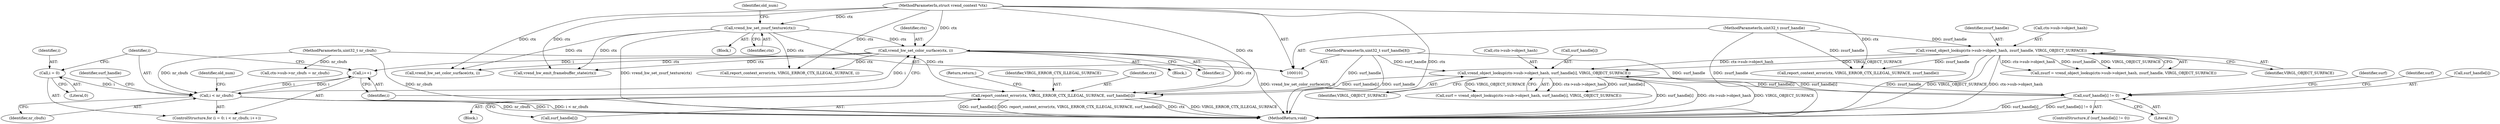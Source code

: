 digraph "1_virglrenderer_48f67f60967f963b698ec8df57ec6912a43d6282_0@array" {
"1000227" [label="(Call,report_context_error(ctx, VIRGL_ERROR_CTX_ILLEGAL_SURFACE, surf_handle[i]))"];
"1000259" [label="(Call,vrend_hw_set_color_surface(ctx, i))"];
"1000171" [label="(Call,vrend_hw_set_zsurf_texture(ctx))"];
"1000102" [label="(MethodParameterIn,struct vrend_context *ctx)"];
"1000198" [label="(Call,i < nr_cbufs)"];
"1000195" [label="(Call,i = 0)"];
"1000201" [label="(Call,i++)"];
"1000103" [label="(MethodParameterIn,uint32_t nr_cbufs)"];
"1000213" [label="(Call,vrend_object_lookup(ctx->sub->object_hash, surf_handle[i], VIRGL_OBJECT_SURFACE))"];
"1000133" [label="(Call,vrend_object_lookup(ctx->sub->object_hash, zsurf_handle, VIRGL_OBJECT_SURFACE))"];
"1000105" [label="(MethodParameterIn,uint32_t zsurf_handle)"];
"1000205" [label="(Call,surf_handle[i] != 0)"];
"1000104" [label="(MethodParameterIn,uint32_t surf_handle[8])"];
"1000105" [label="(MethodParameterIn,uint32_t zsurf_handle)"];
"1000219" [label="(Call,surf_handle[i])"];
"1000530" [label="(MethodReturn,void)"];
"1000145" [label="(Call,report_context_error(ctx, VIRGL_ERROR_CTX_ILLEGAL_SURFACE, zsurf_handle))"];
"1000131" [label="(Call,zsurf = vrend_object_lookup(ctx->sub->object_hash, zsurf_handle, VIRGL_OBJECT_SURFACE))"];
"1000491" [label="(Call,vrend_hw_emit_framebuffer_state(ctx))"];
"1000172" [label="(Identifier,ctx)"];
"1000140" [label="(Identifier,VIRGL_OBJECT_SURFACE)"];
"1000209" [label="(Literal,0)"];
"1000212" [label="(Identifier,surf)"];
"1000222" [label="(Identifier,VIRGL_OBJECT_SURFACE)"];
"1000233" [label="(Return,return;)"];
"1000236" [label="(Identifier,surf)"];
"1000199" [label="(Identifier,i)"];
"1000206" [label="(Call,surf_handle[i])"];
"1000408" [label="(Call,report_context_error(ctx, VIRGL_ERROR_CTX_ILLEGAL_SURFACE, i))"];
"1000295" [label="(Call,vrend_hw_set_color_surface(ctx, i))"];
"1000197" [label="(Literal,0)"];
"1000248" [label="(Block,)"];
"1000204" [label="(ControlStructure,if (surf_handle[i] != 0))"];
"1000162" [label="(Block,)"];
"1000226" [label="(Block,)"];
"1000261" [label="(Identifier,i)"];
"1000230" [label="(Call,surf_handle[i])"];
"1000134" [label="(Call,ctx->sub->object_hash)"];
"1000180" [label="(Call,ctx->sub->nr_cbufs = nr_cbufs)"];
"1000194" [label="(ControlStructure,for (i = 0; i < nr_cbufs; i++))"];
"1000198" [label="(Call,i < nr_cbufs)"];
"1000214" [label="(Call,ctx->sub->object_hash)"];
"1000195" [label="(Call,i = 0)"];
"1000196" [label="(Identifier,i)"];
"1000227" [label="(Call,report_context_error(ctx, VIRGL_ERROR_CTX_ILLEGAL_SURFACE, surf_handle[i]))"];
"1000174" [label="(Identifier,old_num)"];
"1000229" [label="(Identifier,VIRGL_ERROR_CTX_ILLEGAL_SURFACE)"];
"1000259" [label="(Call,vrend_hw_set_color_surface(ctx, i))"];
"1000139" [label="(Identifier,zsurf_handle)"];
"1000211" [label="(Call,surf = vrend_object_lookup(ctx->sub->object_hash, surf_handle[i], VIRGL_OBJECT_SURFACE))"];
"1000171" [label="(Call,vrend_hw_set_zsurf_texture(ctx))"];
"1000103" [label="(MethodParameterIn,uint32_t nr_cbufs)"];
"1000213" [label="(Call,vrend_object_lookup(ctx->sub->object_hash, surf_handle[i], VIRGL_OBJECT_SURFACE))"];
"1000207" [label="(Identifier,surf_handle)"];
"1000264" [label="(Identifier,old_num)"];
"1000205" [label="(Call,surf_handle[i] != 0)"];
"1000260" [label="(Identifier,ctx)"];
"1000202" [label="(Identifier,i)"];
"1000104" [label="(MethodParameterIn,uint32_t surf_handle[8])"];
"1000201" [label="(Call,i++)"];
"1000133" [label="(Call,vrend_object_lookup(ctx->sub->object_hash, zsurf_handle, VIRGL_OBJECT_SURFACE))"];
"1000200" [label="(Identifier,nr_cbufs)"];
"1000102" [label="(MethodParameterIn,struct vrend_context *ctx)"];
"1000228" [label="(Identifier,ctx)"];
"1000227" -> "1000226"  [label="AST: "];
"1000227" -> "1000230"  [label="CFG: "];
"1000228" -> "1000227"  [label="AST: "];
"1000229" -> "1000227"  [label="AST: "];
"1000230" -> "1000227"  [label="AST: "];
"1000233" -> "1000227"  [label="CFG: "];
"1000227" -> "1000530"  [label="DDG: report_context_error(ctx, VIRGL_ERROR_CTX_ILLEGAL_SURFACE, surf_handle[i])"];
"1000227" -> "1000530"  [label="DDG: ctx"];
"1000227" -> "1000530"  [label="DDG: VIRGL_ERROR_CTX_ILLEGAL_SURFACE"];
"1000227" -> "1000530"  [label="DDG: surf_handle[i]"];
"1000259" -> "1000227"  [label="DDG: ctx"];
"1000171" -> "1000227"  [label="DDG: ctx"];
"1000102" -> "1000227"  [label="DDG: ctx"];
"1000213" -> "1000227"  [label="DDG: surf_handle[i]"];
"1000104" -> "1000227"  [label="DDG: surf_handle"];
"1000259" -> "1000248"  [label="AST: "];
"1000259" -> "1000261"  [label="CFG: "];
"1000260" -> "1000259"  [label="AST: "];
"1000261" -> "1000259"  [label="AST: "];
"1000202" -> "1000259"  [label="CFG: "];
"1000259" -> "1000530"  [label="DDG: vrend_hw_set_color_surface(ctx, i)"];
"1000259" -> "1000201"  [label="DDG: i"];
"1000171" -> "1000259"  [label="DDG: ctx"];
"1000102" -> "1000259"  [label="DDG: ctx"];
"1000198" -> "1000259"  [label="DDG: i"];
"1000259" -> "1000295"  [label="DDG: ctx"];
"1000259" -> "1000408"  [label="DDG: ctx"];
"1000259" -> "1000491"  [label="DDG: ctx"];
"1000171" -> "1000162"  [label="AST: "];
"1000171" -> "1000172"  [label="CFG: "];
"1000172" -> "1000171"  [label="AST: "];
"1000174" -> "1000171"  [label="CFG: "];
"1000171" -> "1000530"  [label="DDG: vrend_hw_set_zsurf_texture(ctx)"];
"1000102" -> "1000171"  [label="DDG: ctx"];
"1000171" -> "1000295"  [label="DDG: ctx"];
"1000171" -> "1000408"  [label="DDG: ctx"];
"1000171" -> "1000491"  [label="DDG: ctx"];
"1000102" -> "1000101"  [label="AST: "];
"1000102" -> "1000530"  [label="DDG: ctx"];
"1000102" -> "1000145"  [label="DDG: ctx"];
"1000102" -> "1000295"  [label="DDG: ctx"];
"1000102" -> "1000408"  [label="DDG: ctx"];
"1000102" -> "1000491"  [label="DDG: ctx"];
"1000198" -> "1000194"  [label="AST: "];
"1000198" -> "1000200"  [label="CFG: "];
"1000199" -> "1000198"  [label="AST: "];
"1000200" -> "1000198"  [label="AST: "];
"1000207" -> "1000198"  [label="CFG: "];
"1000264" -> "1000198"  [label="CFG: "];
"1000198" -> "1000530"  [label="DDG: nr_cbufs"];
"1000198" -> "1000530"  [label="DDG: i"];
"1000198" -> "1000530"  [label="DDG: i < nr_cbufs"];
"1000195" -> "1000198"  [label="DDG: i"];
"1000201" -> "1000198"  [label="DDG: i"];
"1000103" -> "1000198"  [label="DDG: nr_cbufs"];
"1000198" -> "1000201"  [label="DDG: i"];
"1000195" -> "1000194"  [label="AST: "];
"1000195" -> "1000197"  [label="CFG: "];
"1000196" -> "1000195"  [label="AST: "];
"1000197" -> "1000195"  [label="AST: "];
"1000199" -> "1000195"  [label="CFG: "];
"1000201" -> "1000194"  [label="AST: "];
"1000201" -> "1000202"  [label="CFG: "];
"1000202" -> "1000201"  [label="AST: "];
"1000199" -> "1000201"  [label="CFG: "];
"1000103" -> "1000101"  [label="AST: "];
"1000103" -> "1000530"  [label="DDG: nr_cbufs"];
"1000103" -> "1000180"  [label="DDG: nr_cbufs"];
"1000213" -> "1000211"  [label="AST: "];
"1000213" -> "1000222"  [label="CFG: "];
"1000214" -> "1000213"  [label="AST: "];
"1000219" -> "1000213"  [label="AST: "];
"1000222" -> "1000213"  [label="AST: "];
"1000211" -> "1000213"  [label="CFG: "];
"1000213" -> "1000530"  [label="DDG: surf_handle[i]"];
"1000213" -> "1000530"  [label="DDG: ctx->sub->object_hash"];
"1000213" -> "1000530"  [label="DDG: VIRGL_OBJECT_SURFACE"];
"1000213" -> "1000205"  [label="DDG: surf_handle[i]"];
"1000213" -> "1000211"  [label="DDG: ctx->sub->object_hash"];
"1000213" -> "1000211"  [label="DDG: surf_handle[i]"];
"1000213" -> "1000211"  [label="DDG: VIRGL_OBJECT_SURFACE"];
"1000133" -> "1000213"  [label="DDG: ctx->sub->object_hash"];
"1000133" -> "1000213"  [label="DDG: VIRGL_OBJECT_SURFACE"];
"1000205" -> "1000213"  [label="DDG: surf_handle[i]"];
"1000104" -> "1000213"  [label="DDG: surf_handle"];
"1000133" -> "1000131"  [label="AST: "];
"1000133" -> "1000140"  [label="CFG: "];
"1000134" -> "1000133"  [label="AST: "];
"1000139" -> "1000133"  [label="AST: "];
"1000140" -> "1000133"  [label="AST: "];
"1000131" -> "1000133"  [label="CFG: "];
"1000133" -> "1000530"  [label="DDG: zsurf_handle"];
"1000133" -> "1000530"  [label="DDG: VIRGL_OBJECT_SURFACE"];
"1000133" -> "1000530"  [label="DDG: ctx->sub->object_hash"];
"1000133" -> "1000131"  [label="DDG: ctx->sub->object_hash"];
"1000133" -> "1000131"  [label="DDG: zsurf_handle"];
"1000133" -> "1000131"  [label="DDG: VIRGL_OBJECT_SURFACE"];
"1000105" -> "1000133"  [label="DDG: zsurf_handle"];
"1000133" -> "1000145"  [label="DDG: zsurf_handle"];
"1000105" -> "1000101"  [label="AST: "];
"1000105" -> "1000530"  [label="DDG: zsurf_handle"];
"1000105" -> "1000145"  [label="DDG: zsurf_handle"];
"1000205" -> "1000204"  [label="AST: "];
"1000205" -> "1000209"  [label="CFG: "];
"1000206" -> "1000205"  [label="AST: "];
"1000209" -> "1000205"  [label="AST: "];
"1000212" -> "1000205"  [label="CFG: "];
"1000236" -> "1000205"  [label="CFG: "];
"1000205" -> "1000530"  [label="DDG: surf_handle[i]"];
"1000205" -> "1000530"  [label="DDG: surf_handle[i] != 0"];
"1000104" -> "1000205"  [label="DDG: surf_handle"];
"1000104" -> "1000101"  [label="AST: "];
"1000104" -> "1000530"  [label="DDG: surf_handle"];
}
